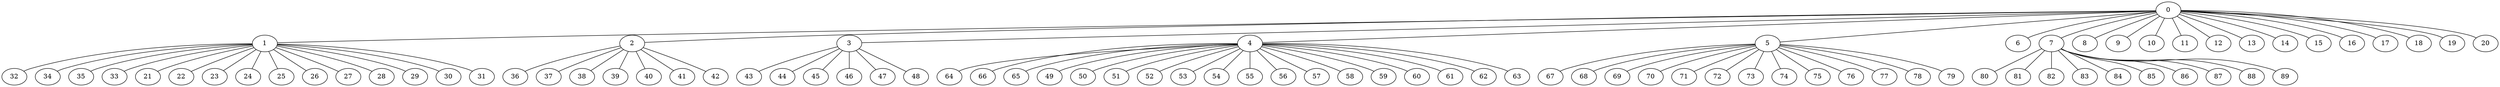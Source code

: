 
graph graphname {
    0 -- 1
0 -- 2
0 -- 3
0 -- 4
0 -- 5
0 -- 6
0 -- 7
0 -- 8
0 -- 9
0 -- 10
0 -- 11
0 -- 12
0 -- 13
0 -- 14
0 -- 15
0 -- 16
0 -- 17
0 -- 18
0 -- 19
0 -- 20
1 -- 32
1 -- 34
1 -- 35
1 -- 33
1 -- 21
1 -- 22
1 -- 23
1 -- 24
1 -- 25
1 -- 26
1 -- 27
1 -- 28
1 -- 29
1 -- 30
1 -- 31
2 -- 36
2 -- 37
2 -- 38
2 -- 39
2 -- 40
2 -- 41
2 -- 42
3 -- 43
3 -- 44
3 -- 45
3 -- 46
3 -- 47
3 -- 48
4 -- 64
4 -- 66
4 -- 65
4 -- 49
4 -- 50
4 -- 51
4 -- 52
4 -- 53
4 -- 54
4 -- 55
4 -- 56
4 -- 57
4 -- 58
4 -- 59
4 -- 60
4 -- 61
4 -- 62
4 -- 63
5 -- 67
5 -- 68
5 -- 69
5 -- 70
5 -- 71
5 -- 72
5 -- 73
5 -- 74
5 -- 75
5 -- 76
5 -- 77
5 -- 78
5 -- 79
7 -- 80
7 -- 81
7 -- 82
7 -- 83
7 -- 84
7 -- 85
7 -- 86
7 -- 87
7 -- 88
7 -- 89

}
